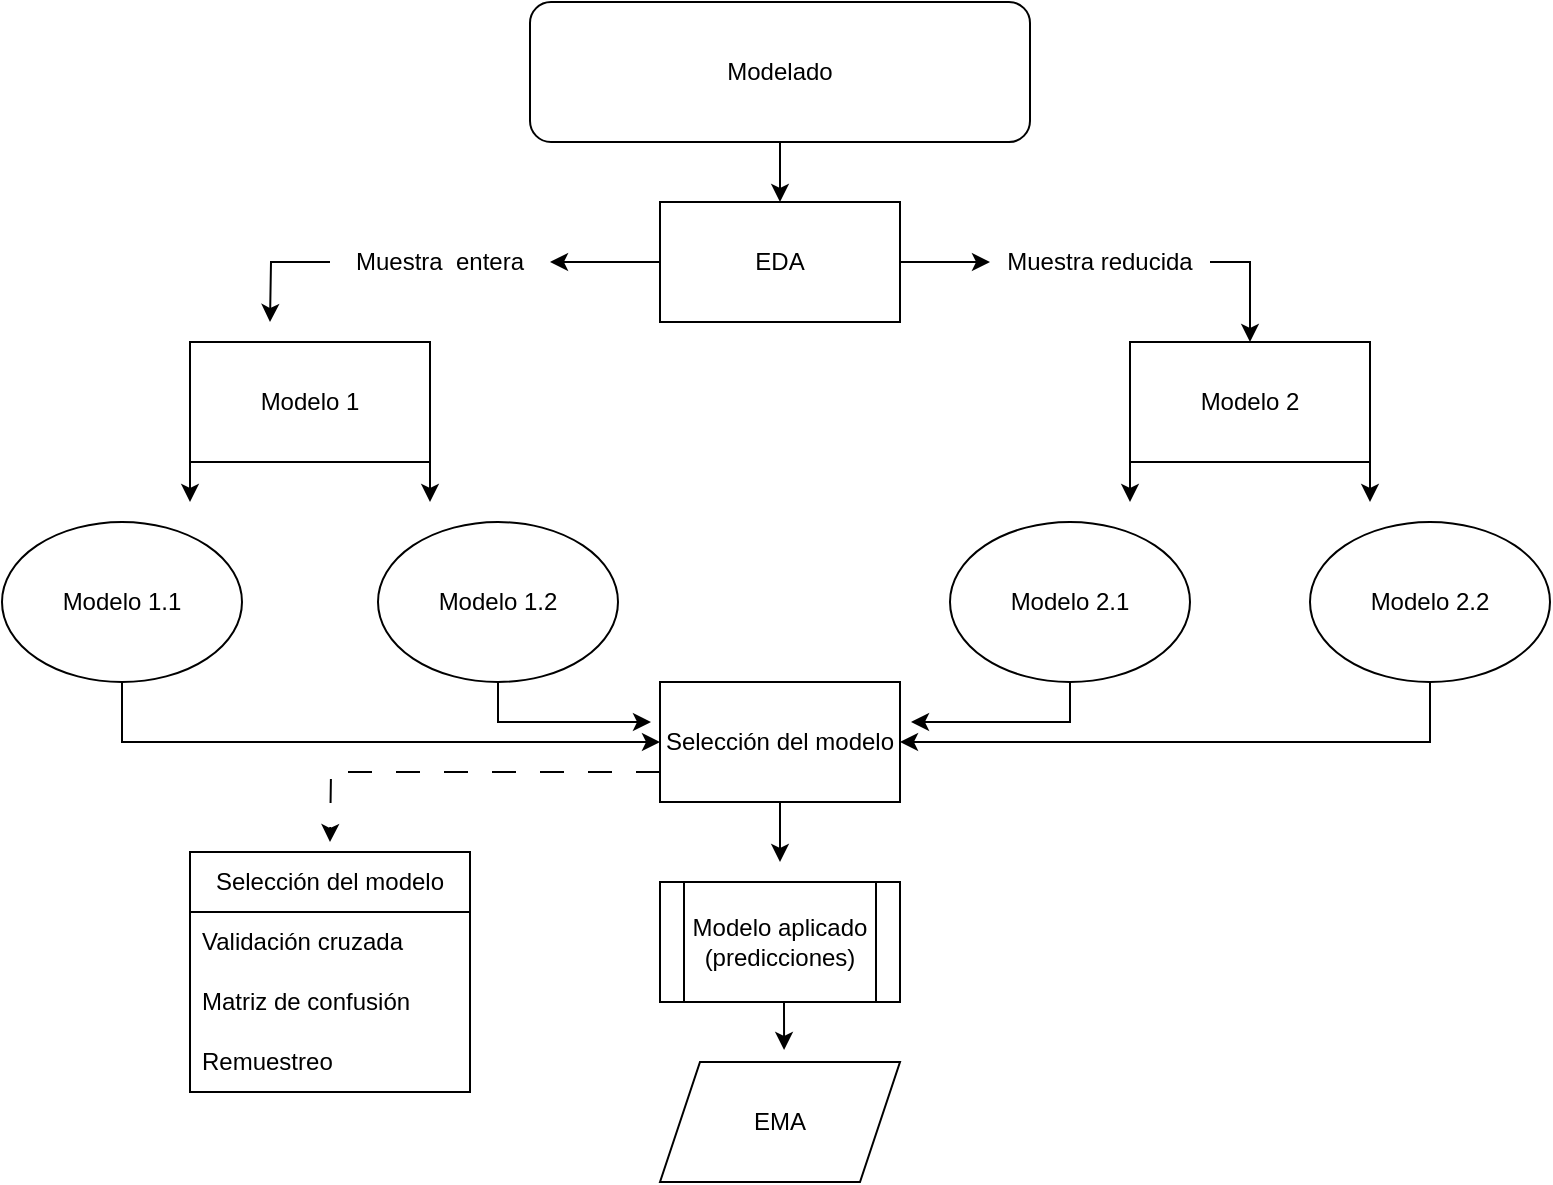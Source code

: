 <mxfile version="21.2.3" type="github">
  <diagram name="Página-1" id="3L4wR_7pq2LCs9swwZR0">
    <mxGraphModel dx="820" dy="499" grid="1" gridSize="10" guides="1" tooltips="1" connect="1" arrows="1" fold="1" page="1" pageScale="1" pageWidth="827" pageHeight="1169" math="0" shadow="0">
      <root>
        <mxCell id="0" />
        <mxCell id="1" parent="0" />
        <mxCell id="HhwuEP4Uwm3CH9VPZxPr-25" style="edgeStyle=orthogonalEdgeStyle;rounded=0;orthogonalLoop=1;jettySize=auto;html=1;exitX=0.5;exitY=1;exitDx=0;exitDy=0;entryX=0.5;entryY=0;entryDx=0;entryDy=0;" edge="1" parent="1" source="ZpGBJDUqC5GNQVEPb1LD-1" target="ZpGBJDUqC5GNQVEPb1LD-2">
          <mxGeometry relative="1" as="geometry" />
        </mxCell>
        <mxCell id="ZpGBJDUqC5GNQVEPb1LD-1" value="Modelado" style="rounded=1;whiteSpace=wrap;html=1;" parent="1" vertex="1">
          <mxGeometry x="310" y="40" width="250" height="70" as="geometry" />
        </mxCell>
        <mxCell id="25a5C4nNvtbBR-R8CF3t-2" style="edgeStyle=orthogonalEdgeStyle;rounded=0;orthogonalLoop=1;jettySize=auto;html=1;exitX=0;exitY=0.5;exitDx=0;exitDy=0;" parent="1" source="ZpGBJDUqC5GNQVEPb1LD-2" edge="1">
          <mxGeometry relative="1" as="geometry">
            <mxPoint x="320" y="170" as="targetPoint" />
          </mxGeometry>
        </mxCell>
        <mxCell id="HhwuEP4Uwm3CH9VPZxPr-2" style="edgeStyle=orthogonalEdgeStyle;rounded=0;orthogonalLoop=1;jettySize=auto;html=1;exitX=1;exitY=0.5;exitDx=0;exitDy=0;" edge="1" parent="1" source="ZpGBJDUqC5GNQVEPb1LD-2" target="HhwuEP4Uwm3CH9VPZxPr-1">
          <mxGeometry relative="1" as="geometry" />
        </mxCell>
        <mxCell id="ZpGBJDUqC5GNQVEPb1LD-2" value="EDA" style="rounded=0;whiteSpace=wrap;html=1;" parent="1" vertex="1">
          <mxGeometry x="375" y="140" width="120" height="60" as="geometry" />
        </mxCell>
        <mxCell id="HhwuEP4Uwm3CH9VPZxPr-5" style="edgeStyle=orthogonalEdgeStyle;rounded=0;orthogonalLoop=1;jettySize=auto;html=1;exitX=0;exitY=1;exitDx=0;exitDy=0;" edge="1" parent="1" source="ZpGBJDUqC5GNQVEPb1LD-3">
          <mxGeometry relative="1" as="geometry">
            <mxPoint x="140" y="290" as="targetPoint" />
          </mxGeometry>
        </mxCell>
        <mxCell id="HhwuEP4Uwm3CH9VPZxPr-6" style="edgeStyle=orthogonalEdgeStyle;rounded=0;orthogonalLoop=1;jettySize=auto;html=1;exitX=1;exitY=1;exitDx=0;exitDy=0;" edge="1" parent="1" source="ZpGBJDUqC5GNQVEPb1LD-3">
          <mxGeometry relative="1" as="geometry">
            <mxPoint x="260" y="290" as="targetPoint" />
          </mxGeometry>
        </mxCell>
        <mxCell id="ZpGBJDUqC5GNQVEPb1LD-3" value="Modelo 1" style="rounded=0;whiteSpace=wrap;html=1;" parent="1" vertex="1">
          <mxGeometry x="140" y="210" width="120" height="60" as="geometry" />
        </mxCell>
        <mxCell id="HhwuEP4Uwm3CH9VPZxPr-7" style="edgeStyle=orthogonalEdgeStyle;rounded=0;orthogonalLoop=1;jettySize=auto;html=1;exitX=0;exitY=1;exitDx=0;exitDy=0;" edge="1" parent="1" source="ZpGBJDUqC5GNQVEPb1LD-4">
          <mxGeometry relative="1" as="geometry">
            <mxPoint x="610" y="290" as="targetPoint" />
          </mxGeometry>
        </mxCell>
        <mxCell id="HhwuEP4Uwm3CH9VPZxPr-8" style="edgeStyle=orthogonalEdgeStyle;rounded=0;orthogonalLoop=1;jettySize=auto;html=1;exitX=1;exitY=1;exitDx=0;exitDy=0;" edge="1" parent="1" source="ZpGBJDUqC5GNQVEPb1LD-4">
          <mxGeometry relative="1" as="geometry">
            <mxPoint x="730" y="290" as="targetPoint" />
          </mxGeometry>
        </mxCell>
        <mxCell id="ZpGBJDUqC5GNQVEPb1LD-4" value="Modelo 2" style="rounded=0;whiteSpace=wrap;html=1;" parent="1" vertex="1">
          <mxGeometry x="610" y="210" width="120" height="60" as="geometry" />
        </mxCell>
        <mxCell id="HhwuEP4Uwm3CH9VPZxPr-14" style="edgeStyle=orthogonalEdgeStyle;rounded=0;orthogonalLoop=1;jettySize=auto;html=1;exitX=0.5;exitY=1;exitDx=0;exitDy=0;entryX=0;entryY=0.5;entryDx=0;entryDy=0;" edge="1" parent="1" source="ZpGBJDUqC5GNQVEPb1LD-6" target="HhwuEP4Uwm3CH9VPZxPr-9">
          <mxGeometry relative="1" as="geometry" />
        </mxCell>
        <mxCell id="ZpGBJDUqC5GNQVEPb1LD-6" value="Modelo 1.1" style="ellipse;whiteSpace=wrap;html=1;" parent="1" vertex="1">
          <mxGeometry x="46" y="300" width="120" height="80" as="geometry" />
        </mxCell>
        <mxCell id="HhwuEP4Uwm3CH9VPZxPr-15" style="edgeStyle=orthogonalEdgeStyle;rounded=0;orthogonalLoop=1;jettySize=auto;html=1;exitX=0.5;exitY=1;exitDx=0;exitDy=0;" edge="1" parent="1" source="ZpGBJDUqC5GNQVEPb1LD-7">
          <mxGeometry relative="1" as="geometry">
            <mxPoint x="370" y="400" as="targetPoint" />
          </mxGeometry>
        </mxCell>
        <mxCell id="ZpGBJDUqC5GNQVEPb1LD-7" value="Modelo 1.2" style="ellipse;whiteSpace=wrap;html=1;" parent="1" vertex="1">
          <mxGeometry x="234" y="300" width="120" height="80" as="geometry" />
        </mxCell>
        <mxCell id="HhwuEP4Uwm3CH9VPZxPr-12" style="edgeStyle=orthogonalEdgeStyle;rounded=0;orthogonalLoop=1;jettySize=auto;html=1;exitX=0.5;exitY=1;exitDx=0;exitDy=0;" edge="1" parent="1" source="ZpGBJDUqC5GNQVEPb1LD-8">
          <mxGeometry relative="1" as="geometry">
            <mxPoint x="500" y="400" as="targetPoint" />
          </mxGeometry>
        </mxCell>
        <mxCell id="ZpGBJDUqC5GNQVEPb1LD-8" value="Modelo 2.1" style="ellipse;whiteSpace=wrap;html=1;" parent="1" vertex="1">
          <mxGeometry x="520" y="300" width="120" height="80" as="geometry" />
        </mxCell>
        <mxCell id="HhwuEP4Uwm3CH9VPZxPr-13" style="edgeStyle=orthogonalEdgeStyle;rounded=0;orthogonalLoop=1;jettySize=auto;html=1;exitX=0.5;exitY=1;exitDx=0;exitDy=0;entryX=1;entryY=0.5;entryDx=0;entryDy=0;" edge="1" parent="1" source="ZpGBJDUqC5GNQVEPb1LD-9" target="HhwuEP4Uwm3CH9VPZxPr-9">
          <mxGeometry relative="1" as="geometry" />
        </mxCell>
        <mxCell id="ZpGBJDUqC5GNQVEPb1LD-9" value="Modelo 2.2" style="ellipse;whiteSpace=wrap;html=1;" parent="1" vertex="1">
          <mxGeometry x="700" y="300" width="120" height="80" as="geometry" />
        </mxCell>
        <mxCell id="25a5C4nNvtbBR-R8CF3t-3" style="edgeStyle=orthogonalEdgeStyle;rounded=0;orthogonalLoop=1;jettySize=auto;html=1;exitX=0;exitY=0.5;exitDx=0;exitDy=0;" parent="1" source="25a5C4nNvtbBR-R8CF3t-1" edge="1">
          <mxGeometry relative="1" as="geometry">
            <mxPoint x="180" y="200" as="targetPoint" />
          </mxGeometry>
        </mxCell>
        <mxCell id="25a5C4nNvtbBR-R8CF3t-1" value="Muestra&amp;nbsp; entera" style="text;html=1;strokeColor=none;fillColor=none;align=center;verticalAlign=middle;whiteSpace=wrap;rounded=0;" parent="1" vertex="1">
          <mxGeometry x="210" y="155" width="110" height="30" as="geometry" />
        </mxCell>
        <mxCell id="HhwuEP4Uwm3CH9VPZxPr-3" style="edgeStyle=orthogonalEdgeStyle;rounded=0;orthogonalLoop=1;jettySize=auto;html=1;exitX=1;exitY=0.5;exitDx=0;exitDy=0;entryX=0.5;entryY=0;entryDx=0;entryDy=0;" edge="1" parent="1" source="HhwuEP4Uwm3CH9VPZxPr-1" target="ZpGBJDUqC5GNQVEPb1LD-4">
          <mxGeometry relative="1" as="geometry" />
        </mxCell>
        <mxCell id="HhwuEP4Uwm3CH9VPZxPr-1" value="Muestra reducida" style="text;html=1;strokeColor=none;fillColor=none;align=center;verticalAlign=middle;whiteSpace=wrap;rounded=0;" vertex="1" parent="1">
          <mxGeometry x="540" y="155" width="110" height="30" as="geometry" />
        </mxCell>
        <mxCell id="HhwuEP4Uwm3CH9VPZxPr-24" style="edgeStyle=orthogonalEdgeStyle;rounded=0;orthogonalLoop=1;jettySize=auto;html=1;exitX=0;exitY=0.75;exitDx=0;exitDy=0;dashed=1;dashPattern=12 12;" edge="1" parent="1" source="HhwuEP4Uwm3CH9VPZxPr-9">
          <mxGeometry relative="1" as="geometry">
            <mxPoint x="210" y="460" as="targetPoint" />
          </mxGeometry>
        </mxCell>
        <mxCell id="HhwuEP4Uwm3CH9VPZxPr-26" style="edgeStyle=orthogonalEdgeStyle;rounded=0;orthogonalLoop=1;jettySize=auto;html=1;exitX=0.5;exitY=1;exitDx=0;exitDy=0;" edge="1" parent="1" source="HhwuEP4Uwm3CH9VPZxPr-9">
          <mxGeometry relative="1" as="geometry">
            <mxPoint x="435" y="470" as="targetPoint" />
          </mxGeometry>
        </mxCell>
        <mxCell id="HhwuEP4Uwm3CH9VPZxPr-9" value="Selección del modelo" style="rounded=0;whiteSpace=wrap;html=1;" vertex="1" parent="1">
          <mxGeometry x="375" y="380" width="120" height="60" as="geometry" />
        </mxCell>
        <mxCell id="HhwuEP4Uwm3CH9VPZxPr-27" style="edgeStyle=orthogonalEdgeStyle;rounded=0;orthogonalLoop=1;jettySize=auto;html=1;exitX=0.5;exitY=1;exitDx=0;exitDy=0;entryX=0.517;entryY=-0.1;entryDx=0;entryDy=0;entryPerimeter=0;" edge="1" parent="1" source="HhwuEP4Uwm3CH9VPZxPr-16" target="HhwuEP4Uwm3CH9VPZxPr-17">
          <mxGeometry relative="1" as="geometry" />
        </mxCell>
        <mxCell id="HhwuEP4Uwm3CH9VPZxPr-16" value="Modelo aplicado (predicciones)" style="shape=process;whiteSpace=wrap;html=1;backgroundOutline=1;" vertex="1" parent="1">
          <mxGeometry x="375" y="480" width="120" height="60" as="geometry" />
        </mxCell>
        <mxCell id="HhwuEP4Uwm3CH9VPZxPr-17" value="EMA" style="shape=parallelogram;perimeter=parallelogramPerimeter;whiteSpace=wrap;html=1;fixedSize=1;" vertex="1" parent="1">
          <mxGeometry x="375" y="570" width="120" height="60" as="geometry" />
        </mxCell>
        <mxCell id="HhwuEP4Uwm3CH9VPZxPr-18" value="Selección del modelo" style="swimlane;fontStyle=0;childLayout=stackLayout;horizontal=1;startSize=30;horizontalStack=0;resizeParent=1;resizeParentMax=0;resizeLast=0;collapsible=1;marginBottom=0;whiteSpace=wrap;html=1;" vertex="1" parent="1">
          <mxGeometry x="140" y="465" width="140" height="120" as="geometry" />
        </mxCell>
        <mxCell id="HhwuEP4Uwm3CH9VPZxPr-19" value="Validación cruzada" style="text;strokeColor=none;fillColor=none;align=left;verticalAlign=middle;spacingLeft=4;spacingRight=4;overflow=hidden;points=[[0,0.5],[1,0.5]];portConstraint=eastwest;rotatable=0;whiteSpace=wrap;html=1;" vertex="1" parent="HhwuEP4Uwm3CH9VPZxPr-18">
          <mxGeometry y="30" width="140" height="30" as="geometry" />
        </mxCell>
        <mxCell id="HhwuEP4Uwm3CH9VPZxPr-20" value="Matriz de confusión" style="text;strokeColor=none;fillColor=none;align=left;verticalAlign=middle;spacingLeft=4;spacingRight=4;overflow=hidden;points=[[0,0.5],[1,0.5]];portConstraint=eastwest;rotatable=0;whiteSpace=wrap;html=1;" vertex="1" parent="HhwuEP4Uwm3CH9VPZxPr-18">
          <mxGeometry y="60" width="140" height="30" as="geometry" />
        </mxCell>
        <mxCell id="HhwuEP4Uwm3CH9VPZxPr-21" value="Remuestreo" style="text;strokeColor=none;fillColor=none;align=left;verticalAlign=middle;spacingLeft=4;spacingRight=4;overflow=hidden;points=[[0,0.5],[1,0.5]];portConstraint=eastwest;rotatable=0;whiteSpace=wrap;html=1;" vertex="1" parent="HhwuEP4Uwm3CH9VPZxPr-18">
          <mxGeometry y="90" width="140" height="30" as="geometry" />
        </mxCell>
      </root>
    </mxGraphModel>
  </diagram>
</mxfile>
